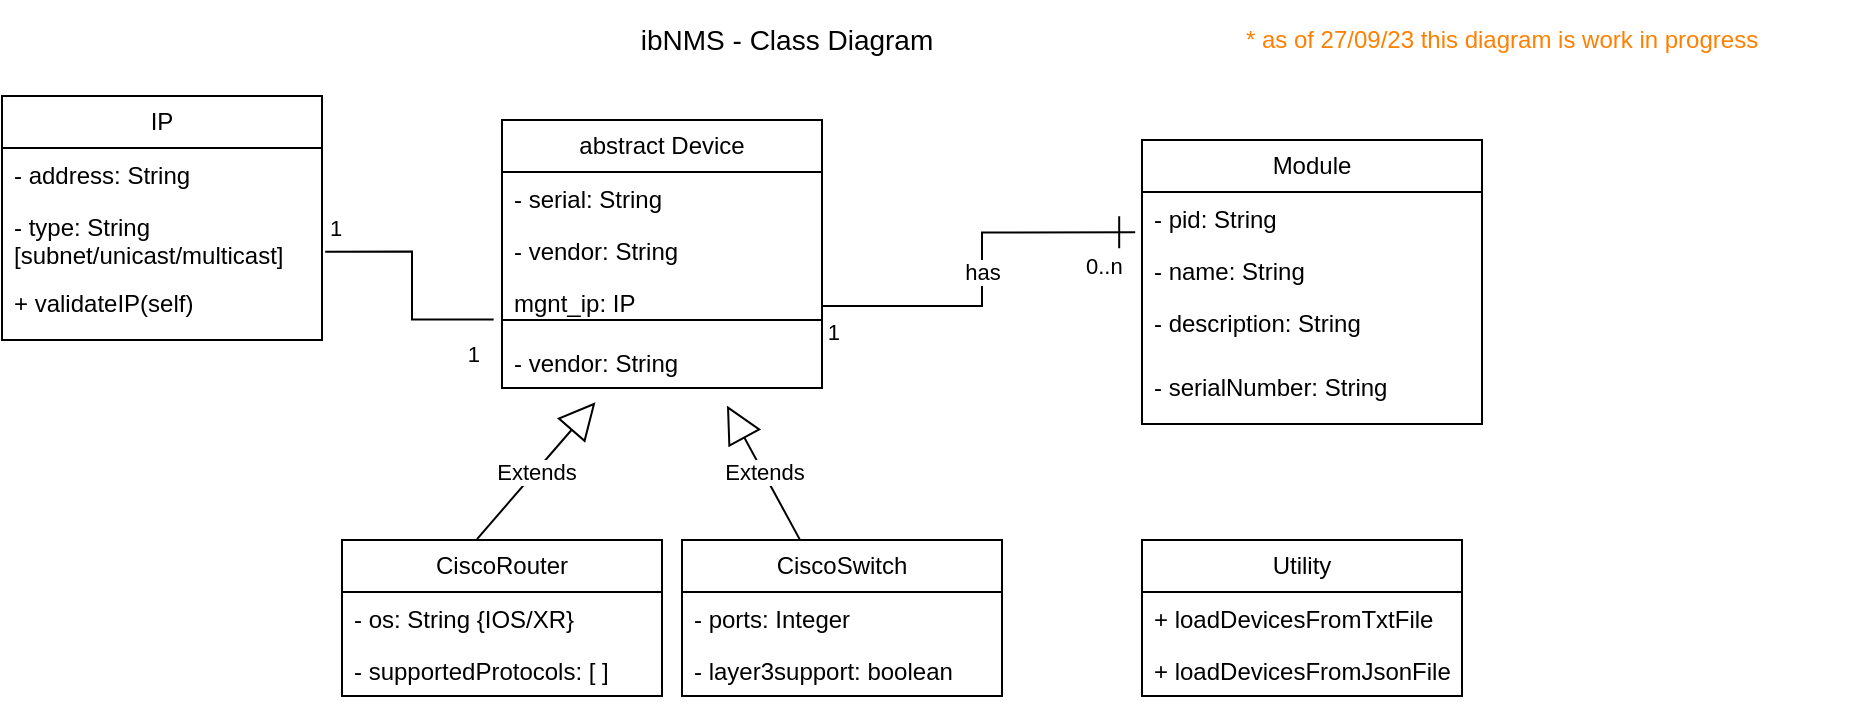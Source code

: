 <mxfile version="21.6.8" type="device" pages="2">
  <diagram id="C5RBs43oDa-KdzZeNtuy" name="ibNMS">
    <mxGraphModel dx="1195" dy="661" grid="1" gridSize="10" guides="1" tooltips="1" connect="1" arrows="1" fold="1" page="1" pageScale="1" pageWidth="1169" pageHeight="827" math="0" shadow="0">
      <root>
        <mxCell id="WIyWlLk6GJQsqaUBKTNV-0" />
        <mxCell id="WIyWlLk6GJQsqaUBKTNV-1" parent="WIyWlLk6GJQsqaUBKTNV-0" />
        <object label="abstract Device" id="H6ooOIFJvs9TW_4_Tc_I-3">
          <mxCell style="swimlane;fontStyle=0;childLayout=stackLayout;horizontal=1;startSize=26;fillColor=none;horizontalStack=0;resizeParent=1;resizeParentMax=0;resizeLast=0;collapsible=1;marginBottom=0;whiteSpace=wrap;html=1;" parent="WIyWlLk6GJQsqaUBKTNV-1" vertex="1">
            <mxGeometry x="480" y="70" width="160" height="134" as="geometry" />
          </mxCell>
        </object>
        <mxCell id="H6ooOIFJvs9TW_4_Tc_I-4" value="- serial: String" style="text;strokeColor=none;fillColor=none;align=left;verticalAlign=top;spacingLeft=4;spacingRight=4;overflow=hidden;rotatable=0;points=[[0,0.5],[1,0.5]];portConstraint=eastwest;whiteSpace=wrap;html=1;" parent="H6ooOIFJvs9TW_4_Tc_I-3" vertex="1">
          <mxGeometry y="26" width="160" height="26" as="geometry" />
        </mxCell>
        <mxCell id="6iK_w6RCfXejwI6CfrE6-0" value="" style="endArrow=none;html=1;rounded=0;" edge="1" parent="H6ooOIFJvs9TW_4_Tc_I-3" target="H6ooOIFJvs9TW_4_Tc_I-6">
          <mxGeometry width="50" height="50" relative="1" as="geometry">
            <mxPoint y="100" as="sourcePoint" />
            <mxPoint x="50" y="50" as="targetPoint" />
            <Array as="points">
              <mxPoint x="160" y="100" />
            </Array>
          </mxGeometry>
        </mxCell>
        <mxCell id="H6ooOIFJvs9TW_4_Tc_I-5" value="- vendor: String" style="text;strokeColor=none;fillColor=none;align=left;verticalAlign=top;spacingLeft=4;spacingRight=4;overflow=hidden;rotatable=0;points=[[0,0.5],[1,0.5]];portConstraint=eastwest;whiteSpace=wrap;html=1;" parent="H6ooOIFJvs9TW_4_Tc_I-3" vertex="1">
          <mxGeometry y="52" width="160" height="26" as="geometry" />
        </mxCell>
        <mxCell id="H6ooOIFJvs9TW_4_Tc_I-6" value="mgnt_ip: IP" style="text;strokeColor=none;fillColor=none;align=left;verticalAlign=top;spacingLeft=4;spacingRight=4;overflow=hidden;rotatable=0;points=[[0,0.5],[1,0.5]];portConstraint=eastwest;whiteSpace=wrap;html=1;" parent="H6ooOIFJvs9TW_4_Tc_I-3" vertex="1">
          <mxGeometry y="78" width="160" height="30" as="geometry" />
        </mxCell>
        <mxCell id="6iK_w6RCfXejwI6CfrE6-1" value="- vendor: String" style="text;strokeColor=none;fillColor=none;align=left;verticalAlign=top;spacingLeft=4;spacingRight=4;overflow=hidden;rotatable=0;points=[[0,0.5],[1,0.5]];portConstraint=eastwest;whiteSpace=wrap;html=1;" vertex="1" parent="H6ooOIFJvs9TW_4_Tc_I-3">
          <mxGeometry y="108" width="160" height="26" as="geometry" />
        </mxCell>
        <object label="Module" id="H6ooOIFJvs9TW_4_Tc_I-8">
          <mxCell style="swimlane;fontStyle=0;childLayout=stackLayout;horizontal=1;startSize=26;fillColor=none;horizontalStack=0;resizeParent=1;resizeParentMax=0;resizeLast=0;collapsible=1;marginBottom=0;whiteSpace=wrap;html=1;" parent="WIyWlLk6GJQsqaUBKTNV-1" vertex="1">
            <mxGeometry x="800" y="80" width="170" height="142" as="geometry" />
          </mxCell>
        </object>
        <mxCell id="H6ooOIFJvs9TW_4_Tc_I-9" value="- pid: String" style="text;strokeColor=none;fillColor=none;align=left;verticalAlign=top;spacingLeft=4;spacingRight=4;overflow=hidden;rotatable=0;points=[[0,0.5],[1,0.5]];portConstraint=eastwest;whiteSpace=wrap;html=1;" parent="H6ooOIFJvs9TW_4_Tc_I-8" vertex="1">
          <mxGeometry y="26" width="170" height="26" as="geometry" />
        </mxCell>
        <mxCell id="H6ooOIFJvs9TW_4_Tc_I-10" value="- name: String" style="text;strokeColor=none;fillColor=none;align=left;verticalAlign=top;spacingLeft=4;spacingRight=4;overflow=hidden;rotatable=0;points=[[0,0.5],[1,0.5]];portConstraint=eastwest;whiteSpace=wrap;html=1;" parent="H6ooOIFJvs9TW_4_Tc_I-8" vertex="1">
          <mxGeometry y="52" width="170" height="26" as="geometry" />
        </mxCell>
        <mxCell id="H6ooOIFJvs9TW_4_Tc_I-11" value="- description: String" style="text;strokeColor=none;fillColor=none;align=left;verticalAlign=top;spacingLeft=4;spacingRight=4;overflow=hidden;rotatable=0;points=[[0,0.5],[1,0.5]];portConstraint=eastwest;whiteSpace=wrap;html=1;" parent="H6ooOIFJvs9TW_4_Tc_I-8" vertex="1">
          <mxGeometry y="78" width="170" height="32" as="geometry" />
        </mxCell>
        <mxCell id="H6ooOIFJvs9TW_4_Tc_I-12" value="- serialNumber: String" style="text;strokeColor=none;fillColor=none;align=left;verticalAlign=top;spacingLeft=4;spacingRight=4;overflow=hidden;rotatable=0;points=[[0,0.5],[1,0.5]];portConstraint=eastwest;whiteSpace=wrap;html=1;" parent="H6ooOIFJvs9TW_4_Tc_I-8" vertex="1">
          <mxGeometry y="110" width="170" height="32" as="geometry" />
        </mxCell>
        <mxCell id="H6ooOIFJvs9TW_4_Tc_I-13" value="has" style="endArrow=none;html=1;endSize=12;startArrow=ERone;startSize=14;startFill=0;edgeStyle=orthogonalEdgeStyle;rounded=0;exitX=-0.02;exitY=0.776;exitDx=0;exitDy=0;exitPerimeter=0;endFill=0;" parent="WIyWlLk6GJQsqaUBKTNV-1" source="H6ooOIFJvs9TW_4_Tc_I-9" target="H6ooOIFJvs9TW_4_Tc_I-6" edge="1">
          <mxGeometry relative="1" as="geometry">
            <mxPoint x="570" y="330" as="sourcePoint" />
            <mxPoint x="730" y="330" as="targetPoint" />
          </mxGeometry>
        </mxCell>
        <mxCell id="H6ooOIFJvs9TW_4_Tc_I-14" value="0..n" style="edgeLabel;resizable=0;html=1;align=left;verticalAlign=top;" parent="H6ooOIFJvs9TW_4_Tc_I-13" connectable="0" vertex="1">
          <mxGeometry x="-1" relative="1" as="geometry">
            <mxPoint x="-27" y="4" as="offset" />
          </mxGeometry>
        </mxCell>
        <mxCell id="H6ooOIFJvs9TW_4_Tc_I-15" value="1" style="edgeLabel;resizable=0;html=1;align=right;verticalAlign=top;" parent="H6ooOIFJvs9TW_4_Tc_I-13" connectable="0" vertex="1">
          <mxGeometry x="1" relative="1" as="geometry">
            <mxPoint x="10" as="offset" />
          </mxGeometry>
        </mxCell>
        <object label="IP" id="H6ooOIFJvs9TW_4_Tc_I-16">
          <mxCell style="swimlane;fontStyle=0;childLayout=stackLayout;horizontal=1;startSize=26;fillColor=none;horizontalStack=0;resizeParent=1;resizeParentMax=0;resizeLast=0;collapsible=1;marginBottom=0;whiteSpace=wrap;html=1;" parent="WIyWlLk6GJQsqaUBKTNV-1" vertex="1">
            <mxGeometry x="230" y="58" width="160" height="122" as="geometry" />
          </mxCell>
        </object>
        <mxCell id="H6ooOIFJvs9TW_4_Tc_I-17" value="- address: String" style="text;strokeColor=none;fillColor=none;align=left;verticalAlign=top;spacingLeft=4;spacingRight=4;overflow=hidden;rotatable=0;points=[[0,0.5],[1,0.5]];portConstraint=eastwest;whiteSpace=wrap;html=1;" parent="H6ooOIFJvs9TW_4_Tc_I-16" vertex="1">
          <mxGeometry y="26" width="160" height="26" as="geometry" />
        </mxCell>
        <mxCell id="H6ooOIFJvs9TW_4_Tc_I-18" value="- type: String [subnet/unicast/multicast]" style="text;strokeColor=none;fillColor=none;align=left;verticalAlign=top;spacingLeft=4;spacingRight=4;overflow=hidden;rotatable=0;points=[[0,0.5],[1,0.5]];portConstraint=eastwest;whiteSpace=wrap;html=1;" parent="H6ooOIFJvs9TW_4_Tc_I-16" vertex="1">
          <mxGeometry y="52" width="160" height="38" as="geometry" />
        </mxCell>
        <mxCell id="H6ooOIFJvs9TW_4_Tc_I-19" value="+ validateIP(self)" style="text;strokeColor=none;fillColor=none;align=left;verticalAlign=top;spacingLeft=4;spacingRight=4;overflow=hidden;rotatable=0;points=[[0,0.5],[1,0.5]];portConstraint=eastwest;whiteSpace=wrap;html=1;" parent="H6ooOIFJvs9TW_4_Tc_I-16" vertex="1">
          <mxGeometry y="90" width="160" height="32" as="geometry" />
        </mxCell>
        <mxCell id="H6ooOIFJvs9TW_4_Tc_I-21" value="1" style="endArrow=none;html=1;endSize=12;startArrow=none;startSize=14;startFill=0;edgeStyle=orthogonalEdgeStyle;align=left;verticalAlign=bottom;rounded=0;exitX=1.01;exitY=0.68;exitDx=0;exitDy=0;exitPerimeter=0;entryX=-0.026;entryY=0.724;entryDx=0;entryDy=0;entryPerimeter=0;endFill=0;" parent="WIyWlLk6GJQsqaUBKTNV-1" source="H6ooOIFJvs9TW_4_Tc_I-18" target="H6ooOIFJvs9TW_4_Tc_I-6" edge="1">
          <mxGeometry x="-1" y="3" relative="1" as="geometry">
            <mxPoint x="370" y="290" as="sourcePoint" />
            <mxPoint x="530" y="290" as="targetPoint" />
          </mxGeometry>
        </mxCell>
        <mxCell id="H6ooOIFJvs9TW_4_Tc_I-27" value="1" style="edgeLabel;resizable=0;html=1;align=right;verticalAlign=top;" parent="WIyWlLk6GJQsqaUBKTNV-1" connectable="0" vertex="1">
          <mxGeometry x="469.997" y="174" as="geometry" />
        </mxCell>
        <object label="CiscoRouter" id="H6ooOIFJvs9TW_4_Tc_I-28">
          <mxCell style="swimlane;fontStyle=0;childLayout=stackLayout;horizontal=1;startSize=26;fillColor=none;horizontalStack=0;resizeParent=1;resizeParentMax=0;resizeLast=0;collapsible=1;marginBottom=0;whiteSpace=wrap;html=1;" parent="WIyWlLk6GJQsqaUBKTNV-1" vertex="1">
            <mxGeometry x="400" y="280" width="160" height="78" as="geometry" />
          </mxCell>
        </object>
        <mxCell id="H6ooOIFJvs9TW_4_Tc_I-29" value="- os: String {IOS/XR}" style="text;strokeColor=none;fillColor=none;align=left;verticalAlign=top;spacingLeft=4;spacingRight=4;overflow=hidden;rotatable=0;points=[[0,0.5],[1,0.5]];portConstraint=eastwest;whiteSpace=wrap;html=1;" parent="H6ooOIFJvs9TW_4_Tc_I-28" vertex="1">
          <mxGeometry y="26" width="160" height="26" as="geometry" />
        </mxCell>
        <mxCell id="H6ooOIFJvs9TW_4_Tc_I-30" value="- supportedProtocols: [ ]" style="text;strokeColor=none;fillColor=none;align=left;verticalAlign=top;spacingLeft=4;spacingRight=4;overflow=hidden;rotatable=0;points=[[0,0.5],[1,0.5]];portConstraint=eastwest;whiteSpace=wrap;html=1;" parent="H6ooOIFJvs9TW_4_Tc_I-28" vertex="1">
          <mxGeometry y="52" width="160" height="26" as="geometry" />
        </mxCell>
        <mxCell id="H6ooOIFJvs9TW_4_Tc_I-33" value="Extends" style="endArrow=block;endSize=16;endFill=0;html=1;rounded=0;exitX=0.422;exitY=-0.006;exitDx=0;exitDy=0;exitPerimeter=0;entryX=0.292;entryY=0.974;entryDx=0;entryDy=0;entryPerimeter=0;" parent="WIyWlLk6GJQsqaUBKTNV-1" source="H6ooOIFJvs9TW_4_Tc_I-28" edge="1">
          <mxGeometry width="160" relative="1" as="geometry">
            <mxPoint x="570" y="330" as="sourcePoint" />
            <mxPoint x="526.72" y="211.168" as="targetPoint" />
          </mxGeometry>
        </mxCell>
        <object label="CiscoSwitch" id="H6ooOIFJvs9TW_4_Tc_I-34">
          <mxCell style="swimlane;fontStyle=0;childLayout=stackLayout;horizontal=1;startSize=26;fillColor=none;horizontalStack=0;resizeParent=1;resizeParentMax=0;resizeLast=0;collapsible=1;marginBottom=0;whiteSpace=wrap;html=1;" parent="WIyWlLk6GJQsqaUBKTNV-1" vertex="1">
            <mxGeometry x="570" y="280" width="160" height="78" as="geometry" />
          </mxCell>
        </object>
        <mxCell id="H6ooOIFJvs9TW_4_Tc_I-35" value="- ports: Integer" style="text;strokeColor=none;fillColor=none;align=left;verticalAlign=top;spacingLeft=4;spacingRight=4;overflow=hidden;rotatable=0;points=[[0,0.5],[1,0.5]];portConstraint=eastwest;whiteSpace=wrap;html=1;" parent="H6ooOIFJvs9TW_4_Tc_I-34" vertex="1">
          <mxGeometry y="26" width="160" height="26" as="geometry" />
        </mxCell>
        <mxCell id="H6ooOIFJvs9TW_4_Tc_I-36" value="- layer3support: boolean" style="text;strokeColor=none;fillColor=none;align=left;verticalAlign=top;spacingLeft=4;spacingRight=4;overflow=hidden;rotatable=0;points=[[0,0.5],[1,0.5]];portConstraint=eastwest;whiteSpace=wrap;html=1;" parent="H6ooOIFJvs9TW_4_Tc_I-34" vertex="1">
          <mxGeometry y="52" width="160" height="26" as="geometry" />
        </mxCell>
        <mxCell id="H6ooOIFJvs9TW_4_Tc_I-37" value="Extends" style="endArrow=block;endSize=16;endFill=0;html=1;rounded=0;exitX=0.37;exitY=0.004;exitDx=0;exitDy=0;exitPerimeter=0;entryX=0.703;entryY=1.026;entryDx=0;entryDy=0;entryPerimeter=0;" parent="WIyWlLk6GJQsqaUBKTNV-1" source="H6ooOIFJvs9TW_4_Tc_I-34" edge="1">
          <mxGeometry width="160" relative="1" as="geometry">
            <mxPoint x="570" y="480" as="sourcePoint" />
            <mxPoint x="592.48" y="212.832" as="targetPoint" />
          </mxGeometry>
        </mxCell>
        <mxCell id="H6ooOIFJvs9TW_4_Tc_I-38" value="ibNMS - Class Diagram" style="text;strokeColor=none;align=center;fillColor=none;html=1;verticalAlign=middle;whiteSpace=wrap;rounded=0;fontSize=14;" parent="WIyWlLk6GJQsqaUBKTNV-1" vertex="1">
          <mxGeometry x="500" y="10" width="245" height="40" as="geometry" />
        </mxCell>
        <mxCell id="H6ooOIFJvs9TW_4_Tc_I-40" value="* as of 27/09/23 this diagram is work in progress" style="text;strokeColor=none;align=center;fillColor=none;html=1;verticalAlign=middle;whiteSpace=wrap;rounded=0;fontColor=#FF8000;" parent="WIyWlLk6GJQsqaUBKTNV-1" vertex="1">
          <mxGeometry x="800" y="15" width="360" height="30" as="geometry" />
        </mxCell>
        <object label="Utility" id="H6ooOIFJvs9TW_4_Tc_I-41">
          <mxCell style="swimlane;fontStyle=0;childLayout=stackLayout;horizontal=1;startSize=26;fillColor=none;horizontalStack=0;resizeParent=1;resizeParentMax=0;resizeLast=0;collapsible=1;marginBottom=0;whiteSpace=wrap;html=1;" parent="WIyWlLk6GJQsqaUBKTNV-1" vertex="1">
            <mxGeometry x="800" y="280" width="160" height="78" as="geometry" />
          </mxCell>
        </object>
        <mxCell id="H6ooOIFJvs9TW_4_Tc_I-42" value="+ loadDevicesFromTxtFile" style="text;strokeColor=none;fillColor=none;align=left;verticalAlign=top;spacingLeft=4;spacingRight=4;overflow=hidden;rotatable=0;points=[[0,0.5],[1,0.5]];portConstraint=eastwest;whiteSpace=wrap;html=1;" parent="H6ooOIFJvs9TW_4_Tc_I-41" vertex="1">
          <mxGeometry y="26" width="160" height="26" as="geometry" />
        </mxCell>
        <mxCell id="H6ooOIFJvs9TW_4_Tc_I-43" value="+ loadDevicesFromJsonFile" style="text;strokeColor=none;fillColor=none;align=left;verticalAlign=top;spacingLeft=4;spacingRight=4;overflow=hidden;rotatable=0;points=[[0,0.5],[1,0.5]];portConstraint=eastwest;whiteSpace=wrap;html=1;" parent="H6ooOIFJvs9TW_4_Tc_I-41" vertex="1">
          <mxGeometry y="52" width="160" height="26" as="geometry" />
        </mxCell>
      </root>
    </mxGraphModel>
  </diagram>
  <diagram id="DoqoIkVnnwkts4sh1AUw" name="ibNMSv2">
    <mxGraphModel dx="1195" dy="725" grid="1" gridSize="10" guides="1" tooltips="1" connect="1" arrows="1" fold="1" page="1" pageScale="1" pageWidth="1169" pageHeight="827" math="0" shadow="0">
      <root>
        <mxCell id="0" />
        <mxCell id="1" parent="0" />
        <object label="abstract Device" id="jS6_tw35OU_7nW09ifo9-1">
          <mxCell style="swimlane;fontStyle=0;childLayout=stackLayout;horizontal=1;startSize=26;fillColor=none;horizontalStack=0;resizeParent=1;resizeParentMax=0;resizeLast=0;collapsible=1;marginBottom=0;whiteSpace=wrap;html=1;" vertex="1" parent="1">
            <mxGeometry x="485" y="170" width="160" height="120" as="geometry" />
          </mxCell>
        </object>
        <mxCell id="jS6_tw35OU_7nW09ifo9-2" value="- serial: String&lt;br&gt;- vendor: String&lt;br&gt;- mgnt_ip: IP&lt;br&gt;- modules: Module[ ]&lt;br&gt;- os" style="text;strokeColor=none;fillColor=none;align=left;verticalAlign=top;spacingLeft=4;spacingRight=4;overflow=hidden;rotatable=0;points=[[0,0.5],[1,0.5]];portConstraint=eastwest;whiteSpace=wrap;html=1;" vertex="1" parent="jS6_tw35OU_7nW09ifo9-1">
          <mxGeometry y="26" width="160" height="94" as="geometry" />
        </mxCell>
        <object label="Module" id="5TSkv-hqrn1i1qY4myzv-1">
          <mxCell style="swimlane;fontStyle=0;childLayout=stackLayout;horizontal=1;startSize=26;fillColor=none;horizontalStack=0;resizeParent=1;resizeParentMax=0;resizeLast=0;collapsible=1;marginBottom=0;whiteSpace=wrap;html=1;" vertex="1" parent="1">
            <mxGeometry x="765" y="170" width="170" height="100" as="geometry" />
          </mxCell>
        </object>
        <mxCell id="5TSkv-hqrn1i1qY4myzv-2" value="- pid: String&lt;br&gt;- name: String&lt;br&gt;- description: String&lt;br&gt;- serialNumber: String" style="text;strokeColor=none;fillColor=none;align=left;verticalAlign=top;spacingLeft=4;spacingRight=4;overflow=hidden;rotatable=0;points=[[0,0.5],[1,0.5]];portConstraint=eastwest;whiteSpace=wrap;html=1;" vertex="1" parent="5TSkv-hqrn1i1qY4myzv-1">
          <mxGeometry y="26" width="170" height="74" as="geometry" />
        </mxCell>
        <mxCell id="ORmL8_Q0IIg_d6IjasUN-1" value="" style="endArrow=ERone;endFill=0;endSize=12;html=1;rounded=0;exitX=1;exitY=0.5;exitDx=0;exitDy=0;" edge="1" parent="1" source="jS6_tw35OU_7nW09ifo9-2">
          <mxGeometry width="160" relative="1" as="geometry">
            <mxPoint x="645" y="350" as="sourcePoint" />
            <mxPoint x="762" y="243" as="targetPoint" />
          </mxGeometry>
        </mxCell>
        <mxCell id="ORmL8_Q0IIg_d6IjasUN-3" value="&lt;font style=&quot;font-size: 8px;&quot;&gt;1&lt;/font&gt;" style="text;strokeColor=none;align=center;fillColor=none;html=1;verticalAlign=middle;whiteSpace=wrap;rounded=0;" vertex="1" parent="1">
          <mxGeometry x="645" y="240" width="20" height="20" as="geometry" />
        </mxCell>
        <mxCell id="ORmL8_Q0IIg_d6IjasUN-4" value="&lt;font style=&quot;font-size: 8px;&quot;&gt;1...n&lt;/font&gt;" style="text;strokeColor=none;align=center;fillColor=none;html=1;verticalAlign=middle;whiteSpace=wrap;rounded=0;" vertex="1" parent="1">
          <mxGeometry x="735" y="242" width="20" height="20" as="geometry" />
        </mxCell>
        <object label="IP" id="DGkUyWn-SlW-c2ADTmSs-1">
          <mxCell style="swimlane;fontStyle=0;childLayout=stackLayout;horizontal=1;startSize=26;fillColor=none;horizontalStack=0;resizeParent=1;resizeParentMax=0;resizeLast=0;collapsible=1;marginBottom=0;whiteSpace=wrap;html=1;" vertex="1" parent="1">
            <mxGeometry x="235" y="170" width="150" height="132" as="geometry" />
          </mxCell>
        </object>
        <mxCell id="DGkUyWn-SlW-c2ADTmSs-2" value="- address: String&lt;br&gt;- type: String [subnet/unicast/multicast]" style="text;strokeColor=none;fillColor=none;align=left;verticalAlign=top;spacingLeft=4;spacingRight=4;overflow=hidden;rotatable=0;points=[[0,0.5],[1,0.5]];portConstraint=eastwest;whiteSpace=wrap;html=1;" vertex="1" parent="DGkUyWn-SlW-c2ADTmSs-1">
          <mxGeometry y="26" width="150" height="74" as="geometry" />
        </mxCell>
        <mxCell id="DGkUyWn-SlW-c2ADTmSs-4" value="+ validateIP(self)" style="text;strokeColor=none;fillColor=none;align=left;verticalAlign=top;spacingLeft=4;spacingRight=4;overflow=hidden;rotatable=0;points=[[0,0.5],[1,0.5]];portConstraint=eastwest;whiteSpace=wrap;html=1;" vertex="1" parent="DGkUyWn-SlW-c2ADTmSs-1">
          <mxGeometry y="100" width="150" height="32" as="geometry" />
        </mxCell>
        <mxCell id="DGkUyWn-SlW-c2ADTmSs-5" value="" style="endArrow=none;html=1;rounded=0;exitX=0.011;exitY=0.94;exitDx=0;exitDy=0;exitPerimeter=0;entryX=1.006;entryY=0.931;entryDx=0;entryDy=0;entryPerimeter=0;" edge="1" parent="DGkUyWn-SlW-c2ADTmSs-1">
          <mxGeometry width="50" height="50" relative="1" as="geometry">
            <mxPoint x="0.65" y="95.56" as="sourcePoint" />
            <mxPoint x="149.9" y="94.894" as="targetPoint" />
          </mxGeometry>
        </mxCell>
        <mxCell id="DGkUyWn-SlW-c2ADTmSs-6" value="" style="endArrow=none;endFill=0;endSize=12;html=1;rounded=0;exitX=1;exitY=0.651;exitDx=0;exitDy=0;exitPerimeter=0;" edge="1" parent="1" source="DGkUyWn-SlW-c2ADTmSs-2" target="jS6_tw35OU_7nW09ifo9-2">
          <mxGeometry width="160" relative="1" as="geometry">
            <mxPoint x="395" y="340" as="sourcePoint" />
            <mxPoint x="555" y="340" as="targetPoint" />
          </mxGeometry>
        </mxCell>
        <mxCell id="DGkUyWn-SlW-c2ADTmSs-7" value="&lt;font style=&quot;font-size: 8px;&quot;&gt;1&lt;/font&gt;" style="text;strokeColor=none;align=center;fillColor=none;html=1;verticalAlign=middle;whiteSpace=wrap;rounded=0;" vertex="1" parent="1">
          <mxGeometry x="385" y="242" width="20" height="20" as="geometry" />
        </mxCell>
        <mxCell id="DGkUyWn-SlW-c2ADTmSs-8" value="&lt;font style=&quot;font-size: 8px;&quot;&gt;1&lt;/font&gt;" style="text;strokeColor=none;align=center;fillColor=none;html=1;verticalAlign=middle;whiteSpace=wrap;rounded=0;" vertex="1" parent="1">
          <mxGeometry x="465" y="242" width="20" height="20" as="geometry" />
        </mxCell>
        <object label="Switch" id="DGkUyWn-SlW-c2ADTmSs-9">
          <mxCell style="swimlane;fontStyle=0;childLayout=stackLayout;horizontal=1;startSize=26;fillColor=none;horizontalStack=0;resizeParent=1;resizeParentMax=0;resizeLast=0;collapsible=1;marginBottom=0;whiteSpace=wrap;html=1;" vertex="1" parent="1">
            <mxGeometry x="285" y="380" width="150" height="100" as="geometry" />
          </mxCell>
        </object>
        <mxCell id="DGkUyWn-SlW-c2ADTmSs-10" value="- noOfPorts: String&lt;br&gt;- layer3Support: boolean" style="text;strokeColor=none;fillColor=none;align=left;verticalAlign=top;spacingLeft=4;spacingRight=4;overflow=hidden;rotatable=0;points=[[0,0.5],[1,0.5]];portConstraint=eastwest;whiteSpace=wrap;html=1;" vertex="1" parent="DGkUyWn-SlW-c2ADTmSs-9">
          <mxGeometry y="26" width="150" height="74" as="geometry" />
        </mxCell>
        <mxCell id="DGkUyWn-SlW-c2ADTmSs-12" value="" style="endArrow=none;html=1;rounded=0;exitX=0.011;exitY=0.94;exitDx=0;exitDy=0;exitPerimeter=0;entryX=1.006;entryY=0.931;entryDx=0;entryDy=0;entryPerimeter=0;" edge="1" parent="DGkUyWn-SlW-c2ADTmSs-9">
          <mxGeometry width="50" height="50" relative="1" as="geometry">
            <mxPoint x="0.65" y="77.56" as="sourcePoint" />
            <mxPoint x="149.9" y="76.894" as="targetPoint" />
          </mxGeometry>
        </mxCell>
        <mxCell id="DGkUyWn-SlW-c2ADTmSs-13" value="" style="endArrow=open;endFill=1;endSize=12;html=1;rounded=0;exitX=0.428;exitY=-0.017;exitDx=0;exitDy=0;exitPerimeter=0;entryX=0.188;entryY=0.991;entryDx=0;entryDy=0;entryPerimeter=0;" edge="1" parent="1" source="DGkUyWn-SlW-c2ADTmSs-9" target="jS6_tw35OU_7nW09ifo9-2">
          <mxGeometry width="160" relative="1" as="geometry">
            <mxPoint x="475" y="360" as="sourcePoint" />
            <mxPoint x="635" y="360" as="targetPoint" />
            <Array as="points">
              <mxPoint x="349" y="340" />
              <mxPoint x="445" y="340" />
              <mxPoint x="515" y="340" />
            </Array>
          </mxGeometry>
        </mxCell>
        <object label="Router" id="DGkUyWn-SlW-c2ADTmSs-14">
          <mxCell style="swimlane;fontStyle=0;childLayout=stackLayout;horizontal=1;startSize=26;fillColor=none;horizontalStack=0;resizeParent=1;resizeParentMax=0;resizeLast=0;collapsible=1;marginBottom=0;whiteSpace=wrap;html=1;" vertex="1" parent="1">
            <mxGeometry x="465" y="380" width="150" height="100" as="geometry" />
          </mxCell>
        </object>
        <mxCell id="DGkUyWn-SlW-c2ADTmSs-15" value="- route: Route*" style="text;strokeColor=none;fillColor=none;align=left;verticalAlign=top;spacingLeft=4;spacingRight=4;overflow=hidden;rotatable=0;points=[[0,0.5],[1,0.5]];portConstraint=eastwest;whiteSpace=wrap;html=1;" vertex="1" parent="DGkUyWn-SlW-c2ADTmSs-14">
          <mxGeometry y="26" width="150" height="74" as="geometry" />
        </mxCell>
        <mxCell id="DGkUyWn-SlW-c2ADTmSs-16" value="" style="endArrow=none;html=1;rounded=0;exitX=0.011;exitY=0.94;exitDx=0;exitDy=0;exitPerimeter=0;entryX=1.006;entryY=0.931;entryDx=0;entryDy=0;entryPerimeter=0;" edge="1" parent="DGkUyWn-SlW-c2ADTmSs-14">
          <mxGeometry width="50" height="50" relative="1" as="geometry">
            <mxPoint x="0.65" y="77.56" as="sourcePoint" />
            <mxPoint x="149.9" y="76.894" as="targetPoint" />
          </mxGeometry>
        </mxCell>
        <object label="Firewall" id="DGkUyWn-SlW-c2ADTmSs-17">
          <mxCell style="swimlane;fontStyle=0;childLayout=stackLayout;horizontal=1;startSize=26;fillColor=none;horizontalStack=0;resizeParent=1;resizeParentMax=0;resizeLast=0;collapsible=1;marginBottom=0;whiteSpace=wrap;html=1;" vertex="1" parent="1">
            <mxGeometry x="645" y="380" width="150" height="100" as="geometry" />
          </mxCell>
        </object>
        <mxCell id="DGkUyWn-SlW-c2ADTmSs-18" value="- mode: String" style="text;strokeColor=none;fillColor=none;align=left;verticalAlign=top;spacingLeft=4;spacingRight=4;overflow=hidden;rotatable=0;points=[[0,0.5],[1,0.5]];portConstraint=eastwest;whiteSpace=wrap;html=1;" vertex="1" parent="DGkUyWn-SlW-c2ADTmSs-17">
          <mxGeometry y="26" width="150" height="74" as="geometry" />
        </mxCell>
        <mxCell id="DGkUyWn-SlW-c2ADTmSs-19" value="" style="endArrow=none;html=1;rounded=0;exitX=0.011;exitY=0.94;exitDx=0;exitDy=0;exitPerimeter=0;entryX=1.006;entryY=0.931;entryDx=0;entryDy=0;entryPerimeter=0;" edge="1" parent="DGkUyWn-SlW-c2ADTmSs-17">
          <mxGeometry width="50" height="50" relative="1" as="geometry">
            <mxPoint x="0.65" y="77.56" as="sourcePoint" />
            <mxPoint x="149.9" y="76.894" as="targetPoint" />
          </mxGeometry>
        </mxCell>
        <mxCell id="DGkUyWn-SlW-c2ADTmSs-20" value="" style="endArrow=open;endFill=1;endSize=12;html=1;rounded=0;exitX=0.5;exitY=0;exitDx=0;exitDy=0;entryX=0.349;entryY=0.982;entryDx=0;entryDy=0;entryPerimeter=0;" edge="1" parent="1" source="DGkUyWn-SlW-c2ADTmSs-14" target="jS6_tw35OU_7nW09ifo9-2">
          <mxGeometry width="160" relative="1" as="geometry">
            <mxPoint x="535" y="340" as="sourcePoint" />
            <mxPoint x="695" y="340" as="targetPoint" />
          </mxGeometry>
        </mxCell>
        <mxCell id="DGkUyWn-SlW-c2ADTmSs-21" value="" style="endArrow=open;endFill=1;endSize=12;html=1;rounded=0;exitX=0.183;exitY=0.008;exitDx=0;exitDy=0;exitPerimeter=0;entryX=0.828;entryY=1.009;entryDx=0;entryDy=0;entryPerimeter=0;" edge="1" parent="1" source="DGkUyWn-SlW-c2ADTmSs-17" target="jS6_tw35OU_7nW09ifo9-2">
          <mxGeometry width="160" relative="1" as="geometry">
            <mxPoint x="665" y="330" as="sourcePoint" />
            <mxPoint x="825" y="330" as="targetPoint" />
            <Array as="points">
              <mxPoint x="672" y="340" />
              <mxPoint x="615" y="340" />
            </Array>
          </mxGeometry>
        </mxCell>
        <mxCell id="DGkUyWn-SlW-c2ADTmSs-22" value="ibNMS Class Diagram" style="text;strokeColor=none;align=center;fillColor=none;html=1;verticalAlign=middle;whiteSpace=wrap;rounded=0;" vertex="1" parent="1">
          <mxGeometry x="435" y="40" width="230" height="30" as="geometry" />
        </mxCell>
        <object label="Utility" id="ydS0Vs_kt0JqasR9LLSe-1">
          <mxCell style="swimlane;fontStyle=0;childLayout=stackLayout;horizontal=1;startSize=26;fillColor=none;horizontalStack=0;resizeParent=1;resizeParentMax=0;resizeLast=0;collapsible=1;marginBottom=0;whiteSpace=wrap;html=1;" vertex="1" parent="1">
            <mxGeometry x="840" y="320" width="160" height="78" as="geometry" />
          </mxCell>
        </object>
        <mxCell id="ydS0Vs_kt0JqasR9LLSe-2" value="+ loadDevicesFromTxtFile" style="text;strokeColor=none;fillColor=none;align=left;verticalAlign=top;spacingLeft=4;spacingRight=4;overflow=hidden;rotatable=0;points=[[0,0.5],[1,0.5]];portConstraint=eastwest;whiteSpace=wrap;html=1;" vertex="1" parent="ydS0Vs_kt0JqasR9LLSe-1">
          <mxGeometry y="26" width="160" height="26" as="geometry" />
        </mxCell>
        <mxCell id="ydS0Vs_kt0JqasR9LLSe-3" value="+ loadDevicesFromJsonFile" style="text;strokeColor=none;fillColor=none;align=left;verticalAlign=top;spacingLeft=4;spacingRight=4;overflow=hidden;rotatable=0;points=[[0,0.5],[1,0.5]];portConstraint=eastwest;whiteSpace=wrap;html=1;" vertex="1" parent="ydS0Vs_kt0JqasR9LLSe-1">
          <mxGeometry y="52" width="160" height="26" as="geometry" />
        </mxCell>
      </root>
    </mxGraphModel>
  </diagram>
</mxfile>

